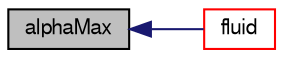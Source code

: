 digraph "alphaMax"
{
  bgcolor="transparent";
  edge [fontname="FreeSans",fontsize="10",labelfontname="FreeSans",labelfontsize="10"];
  node [fontname="FreeSans",fontsize="10",shape=record];
  rankdir="LR";
  Node94 [label="alphaMax",height=0.2,width=0.4,color="black", fillcolor="grey75", style="filled", fontcolor="black"];
  Node94 -> Node95 [dir="back",color="midnightblue",fontsize="10",style="solid",fontname="FreeSans"];
  Node95 [label="fluid",height=0.2,width=0.4,color="red",URL="$a31934.html#aeb0eb2643aabbc04d5d57d79371f62f5",tooltip="Return the twoPhaseSystem to which this phase belongs. "];
}
